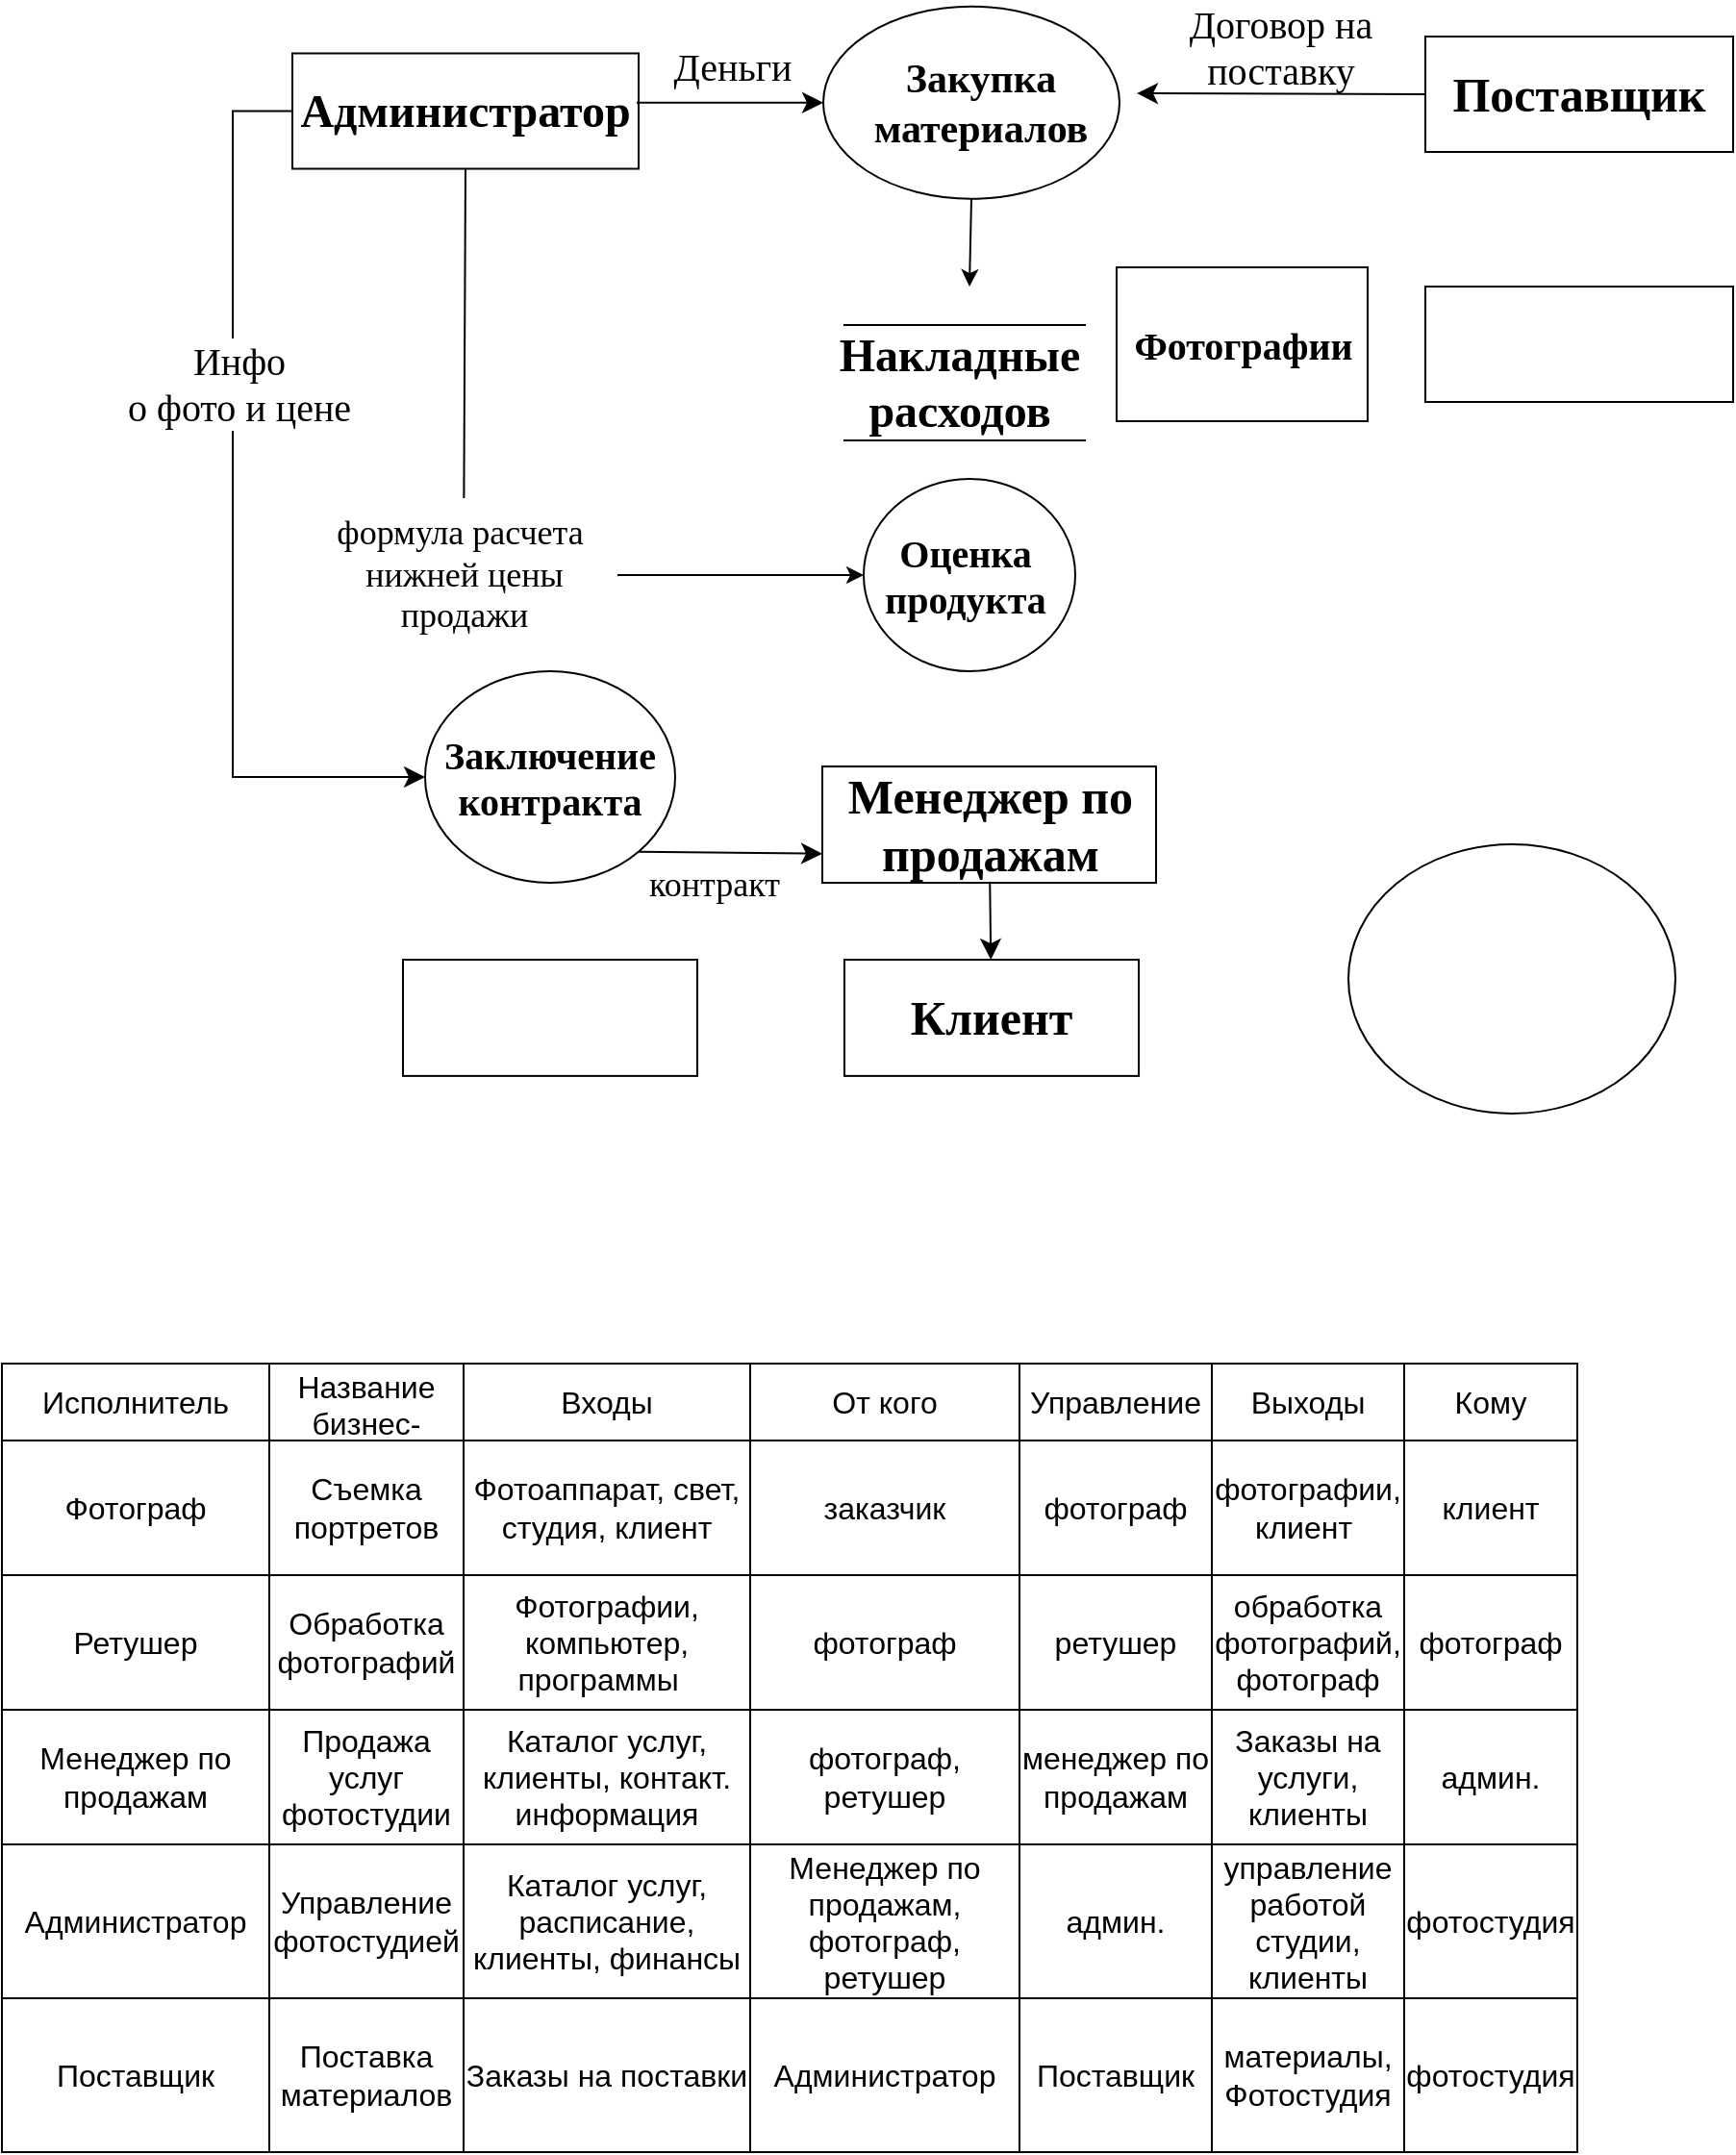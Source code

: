 <mxfile version="22.1.20" type="github">
  <diagram name="Страница — 1" id="czUcI-qYhw4pRouQP_-Z">
    <mxGraphModel dx="1582" dy="1072" grid="1" gridSize="10" guides="1" tooltips="1" connect="1" arrows="1" fold="1" page="1" pageScale="1" pageWidth="827" pageHeight="1169" math="0" shadow="0">
      <root>
        <mxCell id="0" />
        <mxCell id="1" parent="0" />
        <mxCell id="3foTuXjZa9yjILKBP0uG-3" value="" style="ellipse;whiteSpace=wrap;html=1;" parent="1" vertex="1">
          <mxGeometry x="337" y="34.38" width="154" height="100" as="geometry" />
        </mxCell>
        <mxCell id="3foTuXjZa9yjILKBP0uG-4" value="&lt;font size=&quot;1&quot; face=&quot;Times New Roman&quot; style=&quot;&quot;&gt;&lt;b style=&quot;font-size: 20px;&quot;&gt;Заключение контракта&lt;/b&gt;&lt;/font&gt;" style="ellipse;whiteSpace=wrap;html=1;" parent="1" vertex="1">
          <mxGeometry x="130" y="380" width="130" height="110" as="geometry" />
        </mxCell>
        <mxCell id="3foTuXjZa9yjILKBP0uG-5" value="" style="ellipse;whiteSpace=wrap;html=1;" parent="1" vertex="1">
          <mxGeometry x="610" y="470" width="170" height="140" as="geometry" />
        </mxCell>
        <mxCell id="3foTuXjZa9yjILKBP0uG-6" value="" style="ellipse;whiteSpace=wrap;html=1;" parent="1" vertex="1">
          <mxGeometry x="358" y="280" width="110" height="100" as="geometry" />
        </mxCell>
        <mxCell id="3foTuXjZa9yjILKBP0uG-9" value="" style="endArrow=classic;html=1;rounded=0;exitX=0.5;exitY=1;exitDx=0;exitDy=0;entryX=0.5;entryY=0;entryDx=0;entryDy=0;" parent="1" source="3foTuXjZa9yjILKBP0uG-3" edge="1">
          <mxGeometry width="50" height="50" relative="1" as="geometry">
            <mxPoint x="420" y="560" as="sourcePoint" />
            <mxPoint x="413" y="180" as="targetPoint" />
          </mxGeometry>
        </mxCell>
        <mxCell id="3foTuXjZa9yjILKBP0uG-13" value="" style="rounded=0;whiteSpace=wrap;html=1;" parent="1" vertex="1">
          <mxGeometry x="650" y="50" width="160" height="60" as="geometry" />
        </mxCell>
        <mxCell id="3foTuXjZa9yjILKBP0uG-14" value="" style="rounded=0;whiteSpace=wrap;html=1;" parent="1" vertex="1">
          <mxGeometry x="650" y="180" width="160" height="60" as="geometry" />
        </mxCell>
        <mxCell id="3foTuXjZa9yjILKBP0uG-15" value="&lt;font style=&quot;font-size: 25px;&quot; face=&quot;Times New Roman&quot;&gt;&lt;b&gt;Клиент&lt;/b&gt;&lt;/font&gt;" style="rounded=0;whiteSpace=wrap;html=1;" parent="1" vertex="1">
          <mxGeometry x="348" y="530" width="153" height="60.45" as="geometry" />
        </mxCell>
        <mxCell id="3foTuXjZa9yjILKBP0uG-16" value="" style="rounded=0;whiteSpace=wrap;html=1;" parent="1" vertex="1">
          <mxGeometry x="118.5" y="530" width="153" height="60.45" as="geometry" />
        </mxCell>
        <mxCell id="3foTuXjZa9yjILKBP0uG-17" value="&lt;font style=&quot;font-size: 20px;&quot; face=&quot;Times New Roman&quot;&gt;&lt;b&gt;Фотографии&lt;/b&gt;&lt;/font&gt;" style="rounded=0;whiteSpace=wrap;html=1;" parent="1" vertex="1">
          <mxGeometry x="489.5" y="170" width="130.5" height="80" as="geometry" />
        </mxCell>
        <mxCell id="qbAMwlXeR4gNUbQ7bPje-73" style="edgeStyle=none;curved=1;rounded=0;orthogonalLoop=1;jettySize=auto;html=1;fontSize=12;startSize=8;endSize=8;" edge="1" parent="1" source="3foTuXjZa9yjILKBP0uG-18" target="3foTuXjZa9yjILKBP0uG-15">
          <mxGeometry relative="1" as="geometry" />
        </mxCell>
        <mxCell id="3foTuXjZa9yjILKBP0uG-18" value="&lt;b&gt;&lt;font style=&quot;font-size: 25px;&quot; face=&quot;Times New Roman&quot;&gt;Менеджер по продажам&lt;/font&gt;&lt;/b&gt;" style="rounded=0;whiteSpace=wrap;html=1;" parent="1" vertex="1">
          <mxGeometry x="336.5" y="429.55" width="173.5" height="60.45" as="geometry" />
        </mxCell>
        <mxCell id="3foTuXjZa9yjILKBP0uG-20" value="" style="shape=partialRectangle;whiteSpace=wrap;html=1;left=0;right=0;fillColor=none;" parent="1" vertex="1">
          <mxGeometry x="353" y="200" width="120" height="60" as="geometry" />
        </mxCell>
        <mxCell id="3foTuXjZa9yjILKBP0uG-23" value="&lt;font face=&quot;Times New Roman&quot; style=&quot;font-size: 24px;&quot;&gt;&lt;b style=&quot;&quot;&gt;Накладные&lt;br&gt;расходов&lt;/b&gt;&lt;/font&gt;" style="shape=partialRectangle;whiteSpace=wrap;html=1;left=0;right=0;fillColor=none;" parent="1" vertex="1">
          <mxGeometry x="348" y="200" width="120" height="60" as="geometry" />
        </mxCell>
        <mxCell id="3foTuXjZa9yjILKBP0uG-24" value="&lt;font style=&quot;font-size: 18px;&quot; face=&quot;Times New Roman&quot;&gt;формула расчета&amp;nbsp;&lt;br&gt;нижней цены&lt;br&gt;продажи&lt;/font&gt;" style="text;html=1;align=center;verticalAlign=middle;resizable=0;points=[];autosize=1;strokeColor=none;fillColor=none;" parent="1" vertex="1">
          <mxGeometry x="70" y="290" width="160" height="80" as="geometry" />
        </mxCell>
        <mxCell id="3foTuXjZa9yjILKBP0uG-25" value="" style="edgeStyle=none;orthogonalLoop=1;jettySize=auto;html=1;rounded=0;" parent="1" source="3foTuXjZa9yjILKBP0uG-24" target="3foTuXjZa9yjILKBP0uG-6" edge="1">
          <mxGeometry width="100" relative="1" as="geometry">
            <mxPoint x="270" y="350" as="sourcePoint" />
            <mxPoint x="370" y="350" as="targetPoint" />
            <Array as="points" />
          </mxGeometry>
        </mxCell>
        <mxCell id="3foTuXjZa9yjILKBP0uG-26" value="" style="endArrow=none;html=1;rounded=0;entryX=0.5;entryY=1;entryDx=0;entryDy=0;" parent="1" source="3foTuXjZa9yjILKBP0uG-24" target="3foTuXjZa9yjILKBP0uG-19" edge="1">
          <mxGeometry width="50" height="50" relative="1" as="geometry">
            <mxPoint x="420" y="560" as="sourcePoint" />
            <mxPoint x="470" y="510" as="targetPoint" />
            <Array as="points" />
          </mxGeometry>
        </mxCell>
        <mxCell id="qbAMwlXeR4gNUbQ7bPje-1" value="&lt;font style=&quot;font-size: 21px;&quot; face=&quot;Times New Roman&quot;&gt;&lt;b&gt;Закупка материалов&lt;/b&gt;&lt;/font&gt;" style="text;html=1;strokeColor=none;fillColor=none;align=center;verticalAlign=middle;whiteSpace=wrap;rounded=0;fontSize=16;" vertex="1" parent="1">
          <mxGeometry x="348" y="50" width="142" height="70" as="geometry" />
        </mxCell>
        <mxCell id="qbAMwlXeR4gNUbQ7bPje-11" style="edgeStyle=none;curved=1;rounded=0;orthogonalLoop=1;jettySize=auto;html=1;exitX=0;exitY=0.5;exitDx=0;exitDy=0;fontSize=12;startSize=8;endSize=8;" edge="1" parent="1" source="qbAMwlXeR4gNUbQ7bPje-4">
          <mxGeometry relative="1" as="geometry">
            <mxPoint x="500" y="79.538" as="targetPoint" />
          </mxGeometry>
        </mxCell>
        <mxCell id="qbAMwlXeR4gNUbQ7bPje-4" value="&lt;font style=&quot;font-size: 25px;&quot; face=&quot;Times New Roman&quot;&gt;&lt;b&gt;Поставщик&lt;/b&gt;&lt;/font&gt;" style="text;html=1;strokeColor=none;fillColor=none;align=center;verticalAlign=middle;whiteSpace=wrap;rounded=0;fontSize=16;" vertex="1" parent="1">
          <mxGeometry x="650" y="61.25" width="160" height="37.5" as="geometry" />
        </mxCell>
        <mxCell id="qbAMwlXeR4gNUbQ7bPje-5" value="" style="group" vertex="1" connectable="0" parent="1">
          <mxGeometry x="60" y="58.75" width="181" height="60" as="geometry" />
        </mxCell>
        <mxCell id="qbAMwlXeR4gNUbQ7bPje-2" value="&lt;br&gt;&lt;font face=&quot;Times New Roman&quot;&gt;&lt;span style=&quot;font-size: 20px;&quot;&gt;&lt;b&gt;&lt;br&gt;&lt;/b&gt;&lt;/span&gt;&lt;/font&gt;" style="text;html=1;strokeColor=none;fillColor=none;align=center;verticalAlign=middle;whiteSpace=wrap;rounded=0;fontSize=16;" vertex="1" parent="qbAMwlXeR4gNUbQ7bPje-5">
          <mxGeometry x="15.469" y="4.271" width="149.062" height="42.708" as="geometry" />
        </mxCell>
        <mxCell id="3foTuXjZa9yjILKBP0uG-19" value="&lt;font style=&quot;font-size: 24px;&quot; face=&quot;Times New Roman&quot;&gt;&lt;b&gt;Администратор&lt;/b&gt;&lt;/font&gt;" style="rounded=0;whiteSpace=wrap;html=1;" parent="qbAMwlXeR4gNUbQ7bPje-5" vertex="1">
          <mxGeometry x="1" width="180" height="60" as="geometry" />
        </mxCell>
        <mxCell id="qbAMwlXeR4gNUbQ7bPje-9" style="edgeStyle=none;curved=1;rounded=0;orthogonalLoop=1;jettySize=auto;html=1;exitX=1;exitY=0.5;exitDx=0;exitDy=0;entryX=0;entryY=0.5;entryDx=0;entryDy=0;fontSize=12;startSize=8;endSize=8;" edge="1" parent="1" target="3foTuXjZa9yjILKBP0uG-3">
          <mxGeometry relative="1" as="geometry">
            <mxPoint x="240" y="84.375" as="sourcePoint" />
          </mxGeometry>
        </mxCell>
        <mxCell id="qbAMwlXeR4gNUbQ7bPje-10" value="&lt;font style=&quot;font-size: 20px;&quot; face=&quot;Times New Roman&quot;&gt;Деньги&lt;/font&gt;" style="text;html=1;strokeColor=none;fillColor=none;align=center;verticalAlign=middle;whiteSpace=wrap;rounded=0;fontSize=16;" vertex="1" parent="1">
          <mxGeometry x="250" y="50" width="80" height="30" as="geometry" />
        </mxCell>
        <mxCell id="qbAMwlXeR4gNUbQ7bPje-12" value="&lt;font face=&quot;Times New Roman&quot; style=&quot;font-size: 20px;&quot;&gt;Договор на поставку&lt;/font&gt;" style="text;html=1;strokeColor=none;fillColor=none;align=center;verticalAlign=middle;whiteSpace=wrap;rounded=0;fontSize=16;" vertex="1" parent="1">
          <mxGeometry x="520" y="40" width="110" height="30" as="geometry" />
        </mxCell>
        <mxCell id="qbAMwlXeR4gNUbQ7bPje-15" value="" style="shape=table;startSize=0;container=1;collapsible=0;childLayout=tableLayout;fontSize=16;" vertex="1" parent="1">
          <mxGeometry x="-90" y="740" width="819" height="410" as="geometry" />
        </mxCell>
        <mxCell id="qbAMwlXeR4gNUbQ7bPje-16" value="" style="shape=tableRow;horizontal=0;startSize=0;swimlaneHead=0;swimlaneBody=0;strokeColor=inherit;top=0;left=0;bottom=0;right=0;collapsible=0;dropTarget=0;fillColor=none;points=[[0,0.5],[1,0.5]];portConstraint=eastwest;fontSize=16;" vertex="1" parent="qbAMwlXeR4gNUbQ7bPje-15">
          <mxGeometry width="819" height="40" as="geometry" />
        </mxCell>
        <mxCell id="qbAMwlXeR4gNUbQ7bPje-17" value="Исполнитель" style="shape=partialRectangle;html=1;whiteSpace=wrap;connectable=0;strokeColor=inherit;overflow=hidden;fillColor=none;top=0;left=0;bottom=0;right=0;pointerEvents=1;fontSize=16;" vertex="1" parent="qbAMwlXeR4gNUbQ7bPje-16">
          <mxGeometry width="139" height="40" as="geometry">
            <mxRectangle width="139" height="40" as="alternateBounds" />
          </mxGeometry>
        </mxCell>
        <mxCell id="qbAMwlXeR4gNUbQ7bPje-18" value="Название бизнес-процесса" style="shape=partialRectangle;html=1;whiteSpace=wrap;connectable=0;strokeColor=inherit;overflow=hidden;fillColor=none;top=0;left=0;bottom=0;right=0;pointerEvents=1;fontSize=16;" vertex="1" parent="qbAMwlXeR4gNUbQ7bPje-16">
          <mxGeometry x="139" width="101" height="40" as="geometry">
            <mxRectangle width="101" height="40" as="alternateBounds" />
          </mxGeometry>
        </mxCell>
        <mxCell id="qbAMwlXeR4gNUbQ7bPje-19" value="Входы" style="shape=partialRectangle;html=1;whiteSpace=wrap;connectable=0;strokeColor=inherit;overflow=hidden;fillColor=none;top=0;left=0;bottom=0;right=0;pointerEvents=1;fontSize=16;" vertex="1" parent="qbAMwlXeR4gNUbQ7bPje-16">
          <mxGeometry x="240" width="149" height="40" as="geometry">
            <mxRectangle width="149" height="40" as="alternateBounds" />
          </mxGeometry>
        </mxCell>
        <mxCell id="qbAMwlXeR4gNUbQ7bPje-20" value="От кого" style="shape=partialRectangle;html=1;whiteSpace=wrap;connectable=0;strokeColor=inherit;overflow=hidden;fillColor=none;top=0;left=0;bottom=0;right=0;pointerEvents=1;fontSize=16;" vertex="1" parent="qbAMwlXeR4gNUbQ7bPje-16">
          <mxGeometry x="389" width="140" height="40" as="geometry">
            <mxRectangle width="140" height="40" as="alternateBounds" />
          </mxGeometry>
        </mxCell>
        <mxCell id="qbAMwlXeR4gNUbQ7bPje-21" value="Управление" style="shape=partialRectangle;html=1;whiteSpace=wrap;connectable=0;strokeColor=inherit;overflow=hidden;fillColor=none;top=0;left=0;bottom=0;right=0;pointerEvents=1;fontSize=16;" vertex="1" parent="qbAMwlXeR4gNUbQ7bPje-16">
          <mxGeometry x="529" width="100" height="40" as="geometry">
            <mxRectangle width="100" height="40" as="alternateBounds" />
          </mxGeometry>
        </mxCell>
        <mxCell id="qbAMwlXeR4gNUbQ7bPje-22" value="Выходы" style="shape=partialRectangle;html=1;whiteSpace=wrap;connectable=0;strokeColor=inherit;overflow=hidden;fillColor=none;top=0;left=0;bottom=0;right=0;pointerEvents=1;fontSize=16;" vertex="1" parent="qbAMwlXeR4gNUbQ7bPje-16">
          <mxGeometry x="629" width="100" height="40" as="geometry">
            <mxRectangle width="100" height="40" as="alternateBounds" />
          </mxGeometry>
        </mxCell>
        <mxCell id="qbAMwlXeR4gNUbQ7bPje-23" value="Кому" style="shape=partialRectangle;html=1;whiteSpace=wrap;connectable=0;strokeColor=inherit;overflow=hidden;fillColor=none;top=0;left=0;bottom=0;right=0;pointerEvents=1;fontSize=16;" vertex="1" parent="qbAMwlXeR4gNUbQ7bPje-16">
          <mxGeometry x="729" width="90" height="40" as="geometry">
            <mxRectangle width="90" height="40" as="alternateBounds" />
          </mxGeometry>
        </mxCell>
        <mxCell id="qbAMwlXeR4gNUbQ7bPje-24" value="" style="shape=tableRow;horizontal=0;startSize=0;swimlaneHead=0;swimlaneBody=0;strokeColor=inherit;top=0;left=0;bottom=0;right=0;collapsible=0;dropTarget=0;fillColor=none;points=[[0,0.5],[1,0.5]];portConstraint=eastwest;fontSize=16;" vertex="1" parent="qbAMwlXeR4gNUbQ7bPje-15">
          <mxGeometry y="40" width="819" height="70" as="geometry" />
        </mxCell>
        <mxCell id="qbAMwlXeR4gNUbQ7bPje-25" value="Фотограф" style="shape=partialRectangle;html=1;whiteSpace=wrap;connectable=0;strokeColor=inherit;overflow=hidden;fillColor=none;top=0;left=0;bottom=0;right=0;pointerEvents=1;fontSize=16;" vertex="1" parent="qbAMwlXeR4gNUbQ7bPje-24">
          <mxGeometry width="139" height="70" as="geometry">
            <mxRectangle width="139" height="70" as="alternateBounds" />
          </mxGeometry>
        </mxCell>
        <mxCell id="qbAMwlXeR4gNUbQ7bPje-26" value="Съемка портретов" style="shape=partialRectangle;html=1;whiteSpace=wrap;connectable=0;strokeColor=inherit;overflow=hidden;fillColor=none;top=0;left=0;bottom=0;right=0;pointerEvents=1;fontSize=16;" vertex="1" parent="qbAMwlXeR4gNUbQ7bPje-24">
          <mxGeometry x="139" width="101" height="70" as="geometry">
            <mxRectangle width="101" height="70" as="alternateBounds" />
          </mxGeometry>
        </mxCell>
        <mxCell id="qbAMwlXeR4gNUbQ7bPje-27" value="Фотоаппарат, свет, студия, клиент" style="shape=partialRectangle;html=1;whiteSpace=wrap;connectable=0;strokeColor=inherit;overflow=hidden;fillColor=none;top=0;left=0;bottom=0;right=0;pointerEvents=1;fontSize=16;" vertex="1" parent="qbAMwlXeR4gNUbQ7bPje-24">
          <mxGeometry x="240" width="149" height="70" as="geometry">
            <mxRectangle width="149" height="70" as="alternateBounds" />
          </mxGeometry>
        </mxCell>
        <mxCell id="qbAMwlXeR4gNUbQ7bPje-28" value="заказчик" style="shape=partialRectangle;html=1;whiteSpace=wrap;connectable=0;strokeColor=inherit;overflow=hidden;fillColor=none;top=0;left=0;bottom=0;right=0;pointerEvents=1;fontSize=16;" vertex="1" parent="qbAMwlXeR4gNUbQ7bPje-24">
          <mxGeometry x="389" width="140" height="70" as="geometry">
            <mxRectangle width="140" height="70" as="alternateBounds" />
          </mxGeometry>
        </mxCell>
        <mxCell id="qbAMwlXeR4gNUbQ7bPje-29" value="фотограф" style="shape=partialRectangle;html=1;whiteSpace=wrap;connectable=0;strokeColor=inherit;overflow=hidden;fillColor=none;top=0;left=0;bottom=0;right=0;pointerEvents=1;fontSize=16;" vertex="1" parent="qbAMwlXeR4gNUbQ7bPje-24">
          <mxGeometry x="529" width="100" height="70" as="geometry">
            <mxRectangle width="100" height="70" as="alternateBounds" />
          </mxGeometry>
        </mxCell>
        <mxCell id="qbAMwlXeR4gNUbQ7bPje-30" value="фотографии, клиент&amp;nbsp;" style="shape=partialRectangle;html=1;whiteSpace=wrap;connectable=0;strokeColor=inherit;overflow=hidden;fillColor=none;top=0;left=0;bottom=0;right=0;pointerEvents=1;fontSize=16;" vertex="1" parent="qbAMwlXeR4gNUbQ7bPje-24">
          <mxGeometry x="629" width="100" height="70" as="geometry">
            <mxRectangle width="100" height="70" as="alternateBounds" />
          </mxGeometry>
        </mxCell>
        <mxCell id="qbAMwlXeR4gNUbQ7bPje-31" value="клиент" style="shape=partialRectangle;html=1;whiteSpace=wrap;connectable=0;strokeColor=inherit;overflow=hidden;fillColor=none;top=0;left=0;bottom=0;right=0;pointerEvents=1;fontSize=16;" vertex="1" parent="qbAMwlXeR4gNUbQ7bPje-24">
          <mxGeometry x="729" width="90" height="70" as="geometry">
            <mxRectangle width="90" height="70" as="alternateBounds" />
          </mxGeometry>
        </mxCell>
        <mxCell id="qbAMwlXeR4gNUbQ7bPje-32" style="shape=tableRow;horizontal=0;startSize=0;swimlaneHead=0;swimlaneBody=0;strokeColor=inherit;top=0;left=0;bottom=0;right=0;collapsible=0;dropTarget=0;fillColor=none;points=[[0,0.5],[1,0.5]];portConstraint=eastwest;fontSize=16;" vertex="1" parent="qbAMwlXeR4gNUbQ7bPje-15">
          <mxGeometry y="110" width="819" height="70" as="geometry" />
        </mxCell>
        <mxCell id="qbAMwlXeR4gNUbQ7bPje-33" value="Ретушер" style="shape=partialRectangle;html=1;whiteSpace=wrap;connectable=0;strokeColor=inherit;overflow=hidden;fillColor=none;top=0;left=0;bottom=0;right=0;pointerEvents=1;fontSize=16;" vertex="1" parent="qbAMwlXeR4gNUbQ7bPje-32">
          <mxGeometry width="139" height="70" as="geometry">
            <mxRectangle width="139" height="70" as="alternateBounds" />
          </mxGeometry>
        </mxCell>
        <mxCell id="qbAMwlXeR4gNUbQ7bPje-34" value="Обработка фотографий" style="shape=partialRectangle;html=1;whiteSpace=wrap;connectable=0;strokeColor=inherit;overflow=hidden;fillColor=none;top=0;left=0;bottom=0;right=0;pointerEvents=1;fontSize=16;" vertex="1" parent="qbAMwlXeR4gNUbQ7bPje-32">
          <mxGeometry x="139" width="101" height="70" as="geometry">
            <mxRectangle width="101" height="70" as="alternateBounds" />
          </mxGeometry>
        </mxCell>
        <mxCell id="qbAMwlXeR4gNUbQ7bPje-35" value="Фотографии, компьютер, программы&amp;nbsp;&amp;nbsp;" style="shape=partialRectangle;html=1;whiteSpace=wrap;connectable=0;strokeColor=inherit;overflow=hidden;fillColor=none;top=0;left=0;bottom=0;right=0;pointerEvents=1;fontSize=16;" vertex="1" parent="qbAMwlXeR4gNUbQ7bPje-32">
          <mxGeometry x="240" width="149" height="70" as="geometry">
            <mxRectangle width="149" height="70" as="alternateBounds" />
          </mxGeometry>
        </mxCell>
        <mxCell id="qbAMwlXeR4gNUbQ7bPje-36" value="фотограф" style="shape=partialRectangle;html=1;whiteSpace=wrap;connectable=0;strokeColor=inherit;overflow=hidden;fillColor=none;top=0;left=0;bottom=0;right=0;pointerEvents=1;fontSize=16;" vertex="1" parent="qbAMwlXeR4gNUbQ7bPje-32">
          <mxGeometry x="389" width="140" height="70" as="geometry">
            <mxRectangle width="140" height="70" as="alternateBounds" />
          </mxGeometry>
        </mxCell>
        <mxCell id="qbAMwlXeR4gNUbQ7bPje-37" value="ретушер" style="shape=partialRectangle;html=1;whiteSpace=wrap;connectable=0;strokeColor=inherit;overflow=hidden;fillColor=none;top=0;left=0;bottom=0;right=0;pointerEvents=1;fontSize=16;" vertex="1" parent="qbAMwlXeR4gNUbQ7bPje-32">
          <mxGeometry x="529" width="100" height="70" as="geometry">
            <mxRectangle width="100" height="70" as="alternateBounds" />
          </mxGeometry>
        </mxCell>
        <mxCell id="qbAMwlXeR4gNUbQ7bPje-38" value="обработка фотографий, фотограф" style="shape=partialRectangle;html=1;whiteSpace=wrap;connectable=0;strokeColor=inherit;overflow=hidden;fillColor=none;top=0;left=0;bottom=0;right=0;pointerEvents=1;fontSize=16;" vertex="1" parent="qbAMwlXeR4gNUbQ7bPje-32">
          <mxGeometry x="629" width="100" height="70" as="geometry">
            <mxRectangle width="100" height="70" as="alternateBounds" />
          </mxGeometry>
        </mxCell>
        <mxCell id="qbAMwlXeR4gNUbQ7bPje-39" value="фотограф" style="shape=partialRectangle;html=1;whiteSpace=wrap;connectable=0;strokeColor=inherit;overflow=hidden;fillColor=none;top=0;left=0;bottom=0;right=0;pointerEvents=1;fontSize=16;" vertex="1" parent="qbAMwlXeR4gNUbQ7bPje-32">
          <mxGeometry x="729" width="90" height="70" as="geometry">
            <mxRectangle width="90" height="70" as="alternateBounds" />
          </mxGeometry>
        </mxCell>
        <mxCell id="qbAMwlXeR4gNUbQ7bPje-40" style="shape=tableRow;horizontal=0;startSize=0;swimlaneHead=0;swimlaneBody=0;strokeColor=inherit;top=0;left=0;bottom=0;right=0;collapsible=0;dropTarget=0;fillColor=none;points=[[0,0.5],[1,0.5]];portConstraint=eastwest;fontSize=16;" vertex="1" parent="qbAMwlXeR4gNUbQ7bPje-15">
          <mxGeometry y="180" width="819" height="70" as="geometry" />
        </mxCell>
        <mxCell id="qbAMwlXeR4gNUbQ7bPje-41" value="Менеджер по продажам" style="shape=partialRectangle;html=1;whiteSpace=wrap;connectable=0;strokeColor=inherit;overflow=hidden;fillColor=none;top=0;left=0;bottom=0;right=0;pointerEvents=1;fontSize=16;" vertex="1" parent="qbAMwlXeR4gNUbQ7bPje-40">
          <mxGeometry width="139" height="70" as="geometry">
            <mxRectangle width="139" height="70" as="alternateBounds" />
          </mxGeometry>
        </mxCell>
        <mxCell id="qbAMwlXeR4gNUbQ7bPje-42" value="Продажа услуг фотостудии" style="shape=partialRectangle;html=1;whiteSpace=wrap;connectable=0;strokeColor=inherit;overflow=hidden;fillColor=none;top=0;left=0;bottom=0;right=0;pointerEvents=1;fontSize=16;" vertex="1" parent="qbAMwlXeR4gNUbQ7bPje-40">
          <mxGeometry x="139" width="101" height="70" as="geometry">
            <mxRectangle width="101" height="70" as="alternateBounds" />
          </mxGeometry>
        </mxCell>
        <mxCell id="qbAMwlXeR4gNUbQ7bPje-43" value="Каталог услуг, клиенты, контакт. информация" style="shape=partialRectangle;html=1;whiteSpace=wrap;connectable=0;strokeColor=inherit;overflow=hidden;fillColor=none;top=0;left=0;bottom=0;right=0;pointerEvents=1;fontSize=16;" vertex="1" parent="qbAMwlXeR4gNUbQ7bPje-40">
          <mxGeometry x="240" width="149" height="70" as="geometry">
            <mxRectangle width="149" height="70" as="alternateBounds" />
          </mxGeometry>
        </mxCell>
        <mxCell id="qbAMwlXeR4gNUbQ7bPje-44" value="фотограф, ретушер" style="shape=partialRectangle;html=1;whiteSpace=wrap;connectable=0;strokeColor=inherit;overflow=hidden;fillColor=none;top=0;left=0;bottom=0;right=0;pointerEvents=1;fontSize=16;" vertex="1" parent="qbAMwlXeR4gNUbQ7bPje-40">
          <mxGeometry x="389" width="140" height="70" as="geometry">
            <mxRectangle width="140" height="70" as="alternateBounds" />
          </mxGeometry>
        </mxCell>
        <mxCell id="qbAMwlXeR4gNUbQ7bPje-45" value="менеджер по продажам" style="shape=partialRectangle;html=1;whiteSpace=wrap;connectable=0;strokeColor=inherit;overflow=hidden;fillColor=none;top=0;left=0;bottom=0;right=0;pointerEvents=1;fontSize=16;" vertex="1" parent="qbAMwlXeR4gNUbQ7bPje-40">
          <mxGeometry x="529" width="100" height="70" as="geometry">
            <mxRectangle width="100" height="70" as="alternateBounds" />
          </mxGeometry>
        </mxCell>
        <mxCell id="qbAMwlXeR4gNUbQ7bPje-46" value="Заказы на услуги, клиенты" style="shape=partialRectangle;html=1;whiteSpace=wrap;connectable=0;strokeColor=inherit;overflow=hidden;fillColor=none;top=0;left=0;bottom=0;right=0;pointerEvents=1;fontSize=16;" vertex="1" parent="qbAMwlXeR4gNUbQ7bPje-40">
          <mxGeometry x="629" width="100" height="70" as="geometry">
            <mxRectangle width="100" height="70" as="alternateBounds" />
          </mxGeometry>
        </mxCell>
        <mxCell id="qbAMwlXeR4gNUbQ7bPje-47" value="админ." style="shape=partialRectangle;html=1;whiteSpace=wrap;connectable=0;strokeColor=inherit;overflow=hidden;fillColor=none;top=0;left=0;bottom=0;right=0;pointerEvents=1;fontSize=16;" vertex="1" parent="qbAMwlXeR4gNUbQ7bPje-40">
          <mxGeometry x="729" width="90" height="70" as="geometry">
            <mxRectangle width="90" height="70" as="alternateBounds" />
          </mxGeometry>
        </mxCell>
        <mxCell id="qbAMwlXeR4gNUbQ7bPje-48" style="shape=tableRow;horizontal=0;startSize=0;swimlaneHead=0;swimlaneBody=0;strokeColor=inherit;top=0;left=0;bottom=0;right=0;collapsible=0;dropTarget=0;fillColor=none;points=[[0,0.5],[1,0.5]];portConstraint=eastwest;fontSize=16;" vertex="1" parent="qbAMwlXeR4gNUbQ7bPje-15">
          <mxGeometry y="250" width="819" height="80" as="geometry" />
        </mxCell>
        <mxCell id="qbAMwlXeR4gNUbQ7bPje-49" value="Администратор" style="shape=partialRectangle;html=1;whiteSpace=wrap;connectable=0;strokeColor=inherit;overflow=hidden;fillColor=none;top=0;left=0;bottom=0;right=0;pointerEvents=1;fontSize=16;" vertex="1" parent="qbAMwlXeR4gNUbQ7bPje-48">
          <mxGeometry width="139" height="80" as="geometry">
            <mxRectangle width="139" height="80" as="alternateBounds" />
          </mxGeometry>
        </mxCell>
        <mxCell id="qbAMwlXeR4gNUbQ7bPje-50" value="Управление фотостудией" style="shape=partialRectangle;html=1;whiteSpace=wrap;connectable=0;strokeColor=inherit;overflow=hidden;fillColor=none;top=0;left=0;bottom=0;right=0;pointerEvents=1;fontSize=16;" vertex="1" parent="qbAMwlXeR4gNUbQ7bPje-48">
          <mxGeometry x="139" width="101" height="80" as="geometry">
            <mxRectangle width="101" height="80" as="alternateBounds" />
          </mxGeometry>
        </mxCell>
        <mxCell id="qbAMwlXeR4gNUbQ7bPje-51" value="Каталог услуг, расписание, клиенты, финансы" style="shape=partialRectangle;html=1;whiteSpace=wrap;connectable=0;strokeColor=inherit;overflow=hidden;fillColor=none;top=0;left=0;bottom=0;right=0;pointerEvents=1;fontSize=16;" vertex="1" parent="qbAMwlXeR4gNUbQ7bPje-48">
          <mxGeometry x="240" width="149" height="80" as="geometry">
            <mxRectangle width="149" height="80" as="alternateBounds" />
          </mxGeometry>
        </mxCell>
        <mxCell id="qbAMwlXeR4gNUbQ7bPje-52" value="Менеджер по продажам, фотограф, ретушер" style="shape=partialRectangle;html=1;whiteSpace=wrap;connectable=0;strokeColor=inherit;overflow=hidden;fillColor=none;top=0;left=0;bottom=0;right=0;pointerEvents=1;fontSize=16;" vertex="1" parent="qbAMwlXeR4gNUbQ7bPje-48">
          <mxGeometry x="389" width="140" height="80" as="geometry">
            <mxRectangle width="140" height="80" as="alternateBounds" />
          </mxGeometry>
        </mxCell>
        <mxCell id="qbAMwlXeR4gNUbQ7bPje-53" value="админ." style="shape=partialRectangle;html=1;whiteSpace=wrap;connectable=0;strokeColor=inherit;overflow=hidden;fillColor=none;top=0;left=0;bottom=0;right=0;pointerEvents=1;fontSize=16;" vertex="1" parent="qbAMwlXeR4gNUbQ7bPje-48">
          <mxGeometry x="529" width="100" height="80" as="geometry">
            <mxRectangle width="100" height="80" as="alternateBounds" />
          </mxGeometry>
        </mxCell>
        <mxCell id="qbAMwlXeR4gNUbQ7bPje-54" value="управление работой студии, клиенты" style="shape=partialRectangle;html=1;whiteSpace=wrap;connectable=0;strokeColor=inherit;overflow=hidden;fillColor=none;top=0;left=0;bottom=0;right=0;pointerEvents=1;fontSize=16;" vertex="1" parent="qbAMwlXeR4gNUbQ7bPje-48">
          <mxGeometry x="629" width="100" height="80" as="geometry">
            <mxRectangle width="100" height="80" as="alternateBounds" />
          </mxGeometry>
        </mxCell>
        <mxCell id="qbAMwlXeR4gNUbQ7bPje-55" value="фотостудия" style="shape=partialRectangle;html=1;whiteSpace=wrap;connectable=0;strokeColor=inherit;overflow=hidden;fillColor=none;top=0;left=0;bottom=0;right=0;pointerEvents=1;fontSize=16;" vertex="1" parent="qbAMwlXeR4gNUbQ7bPje-48">
          <mxGeometry x="729" width="90" height="80" as="geometry">
            <mxRectangle width="90" height="80" as="alternateBounds" />
          </mxGeometry>
        </mxCell>
        <mxCell id="qbAMwlXeR4gNUbQ7bPje-57" style="shape=tableRow;horizontal=0;startSize=0;swimlaneHead=0;swimlaneBody=0;strokeColor=inherit;top=0;left=0;bottom=0;right=0;collapsible=0;dropTarget=0;fillColor=none;points=[[0,0.5],[1,0.5]];portConstraint=eastwest;fontSize=16;" vertex="1" parent="qbAMwlXeR4gNUbQ7bPje-15">
          <mxGeometry y="330" width="819" height="80" as="geometry" />
        </mxCell>
        <mxCell id="qbAMwlXeR4gNUbQ7bPje-58" value="Поставщик" style="shape=partialRectangle;html=1;whiteSpace=wrap;connectable=0;strokeColor=inherit;overflow=hidden;fillColor=none;top=0;left=0;bottom=0;right=0;pointerEvents=1;fontSize=16;" vertex="1" parent="qbAMwlXeR4gNUbQ7bPje-57">
          <mxGeometry width="139" height="80" as="geometry">
            <mxRectangle width="139" height="80" as="alternateBounds" />
          </mxGeometry>
        </mxCell>
        <mxCell id="qbAMwlXeR4gNUbQ7bPje-59" value="Поставка материалов" style="shape=partialRectangle;html=1;whiteSpace=wrap;connectable=0;strokeColor=inherit;overflow=hidden;fillColor=none;top=0;left=0;bottom=0;right=0;pointerEvents=1;fontSize=16;" vertex="1" parent="qbAMwlXeR4gNUbQ7bPje-57">
          <mxGeometry x="139" width="101" height="80" as="geometry">
            <mxRectangle width="101" height="80" as="alternateBounds" />
          </mxGeometry>
        </mxCell>
        <mxCell id="qbAMwlXeR4gNUbQ7bPje-60" value="Заказы на поставки" style="shape=partialRectangle;html=1;whiteSpace=wrap;connectable=0;strokeColor=inherit;overflow=hidden;fillColor=none;top=0;left=0;bottom=0;right=0;pointerEvents=1;fontSize=16;" vertex="1" parent="qbAMwlXeR4gNUbQ7bPje-57">
          <mxGeometry x="240" width="149" height="80" as="geometry">
            <mxRectangle width="149" height="80" as="alternateBounds" />
          </mxGeometry>
        </mxCell>
        <mxCell id="qbAMwlXeR4gNUbQ7bPje-61" value="Администратор" style="shape=partialRectangle;html=1;whiteSpace=wrap;connectable=0;strokeColor=inherit;overflow=hidden;fillColor=none;top=0;left=0;bottom=0;right=0;pointerEvents=1;fontSize=16;" vertex="1" parent="qbAMwlXeR4gNUbQ7bPje-57">
          <mxGeometry x="389" width="140" height="80" as="geometry">
            <mxRectangle width="140" height="80" as="alternateBounds" />
          </mxGeometry>
        </mxCell>
        <mxCell id="qbAMwlXeR4gNUbQ7bPje-62" value="Поставщик" style="shape=partialRectangle;html=1;whiteSpace=wrap;connectable=0;strokeColor=inherit;overflow=hidden;fillColor=none;top=0;left=0;bottom=0;right=0;pointerEvents=1;fontSize=16;" vertex="1" parent="qbAMwlXeR4gNUbQ7bPje-57">
          <mxGeometry x="529" width="100" height="80" as="geometry">
            <mxRectangle width="100" height="80" as="alternateBounds" />
          </mxGeometry>
        </mxCell>
        <mxCell id="qbAMwlXeR4gNUbQ7bPje-63" value="материалы,&lt;br&gt;Фотостудия" style="shape=partialRectangle;html=1;whiteSpace=wrap;connectable=0;strokeColor=inherit;overflow=hidden;fillColor=none;top=0;left=0;bottom=0;right=0;pointerEvents=1;fontSize=16;" vertex="1" parent="qbAMwlXeR4gNUbQ7bPje-57">
          <mxGeometry x="629" width="100" height="80" as="geometry">
            <mxRectangle width="100" height="80" as="alternateBounds" />
          </mxGeometry>
        </mxCell>
        <mxCell id="qbAMwlXeR4gNUbQ7bPje-64" value="фотостудия" style="shape=partialRectangle;html=1;whiteSpace=wrap;connectable=0;strokeColor=inherit;overflow=hidden;fillColor=none;top=0;left=0;bottom=0;right=0;pointerEvents=1;fontSize=16;" vertex="1" parent="qbAMwlXeR4gNUbQ7bPje-57">
          <mxGeometry x="729" width="90" height="80" as="geometry">
            <mxRectangle width="90" height="80" as="alternateBounds" />
          </mxGeometry>
        </mxCell>
        <mxCell id="qbAMwlXeR4gNUbQ7bPje-56" value="&lt;b&gt;&lt;font style=&quot;font-size: 20px;&quot; face=&quot;Times New Roman&quot;&gt;Оценка продукта&lt;/font&gt;&lt;/b&gt;" style="text;html=1;strokeColor=none;fillColor=none;align=center;verticalAlign=middle;whiteSpace=wrap;rounded=0;fontSize=16;" vertex="1" parent="1">
          <mxGeometry x="380.5" y="315" width="60" height="30" as="geometry" />
        </mxCell>
        <mxCell id="qbAMwlXeR4gNUbQ7bPje-68" value="" style="edgeStyle=elbowEdgeStyle;elbow=vertical;endArrow=classic;html=1;curved=0;rounded=0;endSize=8;startSize=8;fontSize=12;exitX=0;exitY=0.5;exitDx=0;exitDy=0;" edge="1" parent="1" source="3foTuXjZa9yjILKBP0uG-19" target="3foTuXjZa9yjILKBP0uG-4">
          <mxGeometry width="50" height="50" relative="1" as="geometry">
            <mxPoint x="280" y="350" as="sourcePoint" />
            <mxPoint x="60" y="420" as="targetPoint" />
            <Array as="points">
              <mxPoint x="30" y="360" />
            </Array>
          </mxGeometry>
        </mxCell>
        <mxCell id="qbAMwlXeR4gNUbQ7bPje-69" value="&lt;font style=&quot;font-size: 20px;&quot; face=&quot;Times New Roman&quot;&gt;Инфо &lt;br&gt;о&amp;nbsp;фото и цене&lt;/font&gt;" style="edgeLabel;html=1;align=center;verticalAlign=middle;resizable=0;points=[];fontSize=16;" vertex="1" connectable="0" parent="qbAMwlXeR4gNUbQ7bPje-68">
          <mxGeometry x="-0.101" y="3" relative="1" as="geometry">
            <mxPoint y="-43" as="offset" />
          </mxGeometry>
        </mxCell>
        <mxCell id="qbAMwlXeR4gNUbQ7bPje-71" value="" style="endArrow=classic;html=1;rounded=0;fontSize=12;startSize=8;endSize=8;curved=1;entryX=0;entryY=0.75;entryDx=0;entryDy=0;exitX=1;exitY=1;exitDx=0;exitDy=0;" edge="1" parent="1" source="3foTuXjZa9yjILKBP0uG-4" target="3foTuXjZa9yjILKBP0uG-18">
          <mxGeometry width="50" height="50" relative="1" as="geometry">
            <mxPoint x="265" y="490" as="sourcePoint" />
            <mxPoint x="315" y="440" as="targetPoint" />
          </mxGeometry>
        </mxCell>
        <mxCell id="qbAMwlXeR4gNUbQ7bPje-72" value="&lt;font style=&quot;font-size: 18px;&quot; face=&quot;Times New Roman&quot;&gt;контракт&lt;/font&gt;" style="edgeLabel;html=1;align=center;verticalAlign=middle;resizable=0;points=[];fontSize=16;" vertex="1" connectable="0" parent="qbAMwlXeR4gNUbQ7bPje-71">
          <mxGeometry x="-0.197" y="-4" relative="1" as="geometry">
            <mxPoint y="12" as="offset" />
          </mxGeometry>
        </mxCell>
      </root>
    </mxGraphModel>
  </diagram>
</mxfile>
